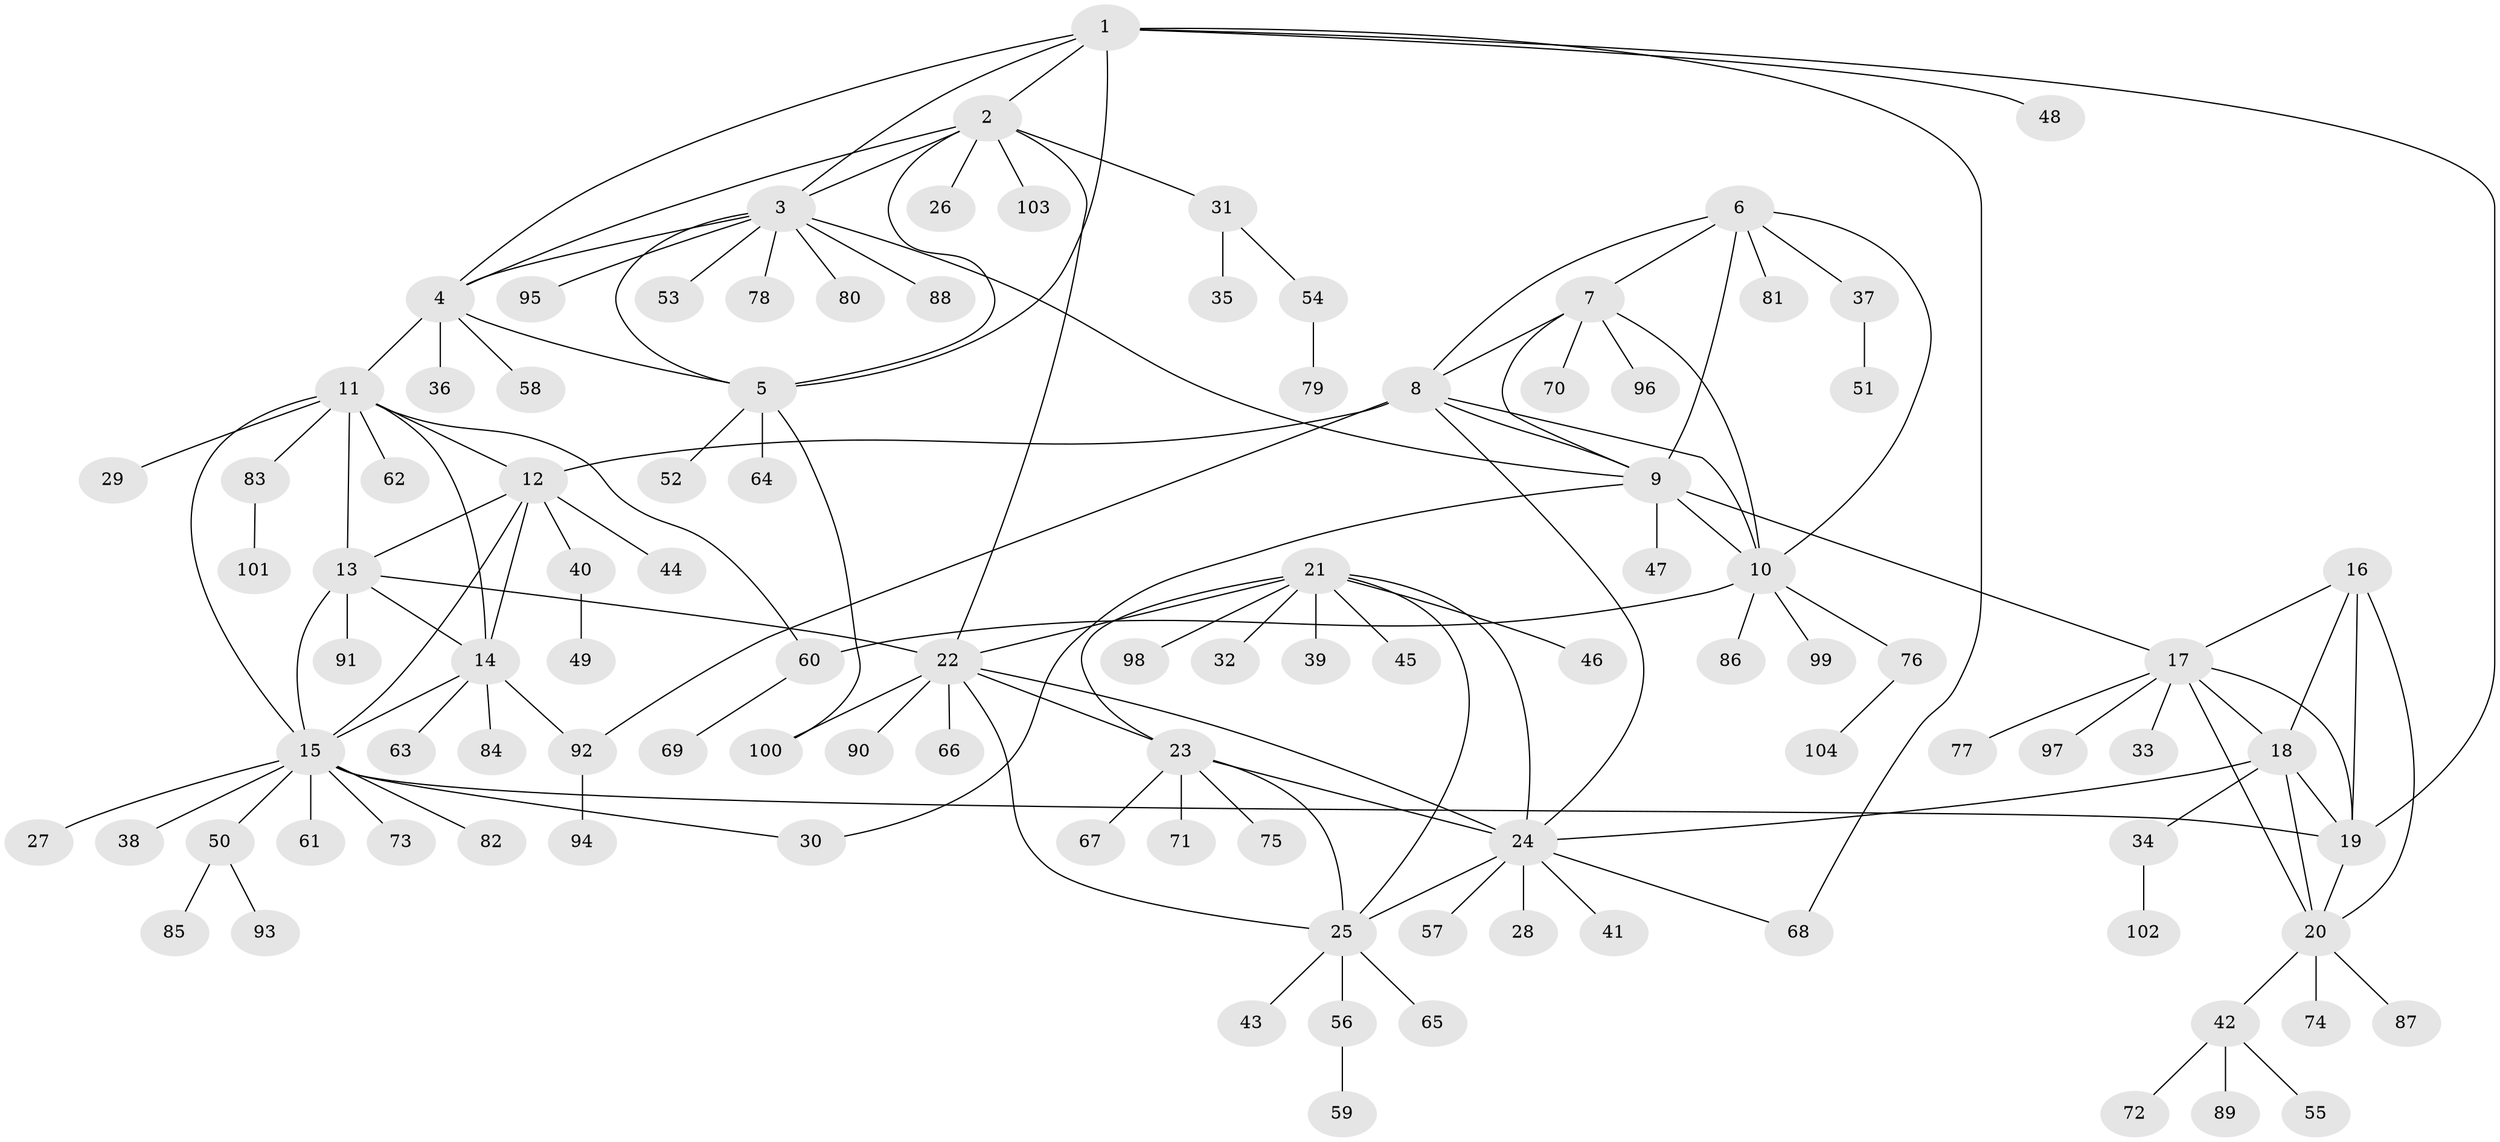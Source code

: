 // Generated by graph-tools (version 1.1) at 2025/02/03/09/25 03:02:49]
// undirected, 104 vertices, 144 edges
graph export_dot {
graph [start="1"]
  node [color=gray90,style=filled];
  1;
  2;
  3;
  4;
  5;
  6;
  7;
  8;
  9;
  10;
  11;
  12;
  13;
  14;
  15;
  16;
  17;
  18;
  19;
  20;
  21;
  22;
  23;
  24;
  25;
  26;
  27;
  28;
  29;
  30;
  31;
  32;
  33;
  34;
  35;
  36;
  37;
  38;
  39;
  40;
  41;
  42;
  43;
  44;
  45;
  46;
  47;
  48;
  49;
  50;
  51;
  52;
  53;
  54;
  55;
  56;
  57;
  58;
  59;
  60;
  61;
  62;
  63;
  64;
  65;
  66;
  67;
  68;
  69;
  70;
  71;
  72;
  73;
  74;
  75;
  76;
  77;
  78;
  79;
  80;
  81;
  82;
  83;
  84;
  85;
  86;
  87;
  88;
  89;
  90;
  91;
  92;
  93;
  94;
  95;
  96;
  97;
  98;
  99;
  100;
  101;
  102;
  103;
  104;
  1 -- 2;
  1 -- 3;
  1 -- 4;
  1 -- 5;
  1 -- 19;
  1 -- 48;
  1 -- 68;
  2 -- 3;
  2 -- 4;
  2 -- 5;
  2 -- 22;
  2 -- 26;
  2 -- 31;
  2 -- 103;
  3 -- 4;
  3 -- 5;
  3 -- 9;
  3 -- 53;
  3 -- 78;
  3 -- 80;
  3 -- 88;
  3 -- 95;
  4 -- 5;
  4 -- 11;
  4 -- 36;
  4 -- 58;
  5 -- 52;
  5 -- 64;
  5 -- 100;
  6 -- 7;
  6 -- 8;
  6 -- 9;
  6 -- 10;
  6 -- 37;
  6 -- 81;
  7 -- 8;
  7 -- 9;
  7 -- 10;
  7 -- 70;
  7 -- 96;
  8 -- 9;
  8 -- 10;
  8 -- 12;
  8 -- 24;
  8 -- 92;
  9 -- 10;
  9 -- 17;
  9 -- 30;
  9 -- 47;
  10 -- 60;
  10 -- 76;
  10 -- 86;
  10 -- 99;
  11 -- 12;
  11 -- 13;
  11 -- 14;
  11 -- 15;
  11 -- 29;
  11 -- 60;
  11 -- 62;
  11 -- 83;
  12 -- 13;
  12 -- 14;
  12 -- 15;
  12 -- 40;
  12 -- 44;
  13 -- 14;
  13 -- 15;
  13 -- 22;
  13 -- 91;
  14 -- 15;
  14 -- 63;
  14 -- 84;
  14 -- 92;
  15 -- 19;
  15 -- 27;
  15 -- 30;
  15 -- 38;
  15 -- 50;
  15 -- 61;
  15 -- 73;
  15 -- 82;
  16 -- 17;
  16 -- 18;
  16 -- 19;
  16 -- 20;
  17 -- 18;
  17 -- 19;
  17 -- 20;
  17 -- 33;
  17 -- 77;
  17 -- 97;
  18 -- 19;
  18 -- 20;
  18 -- 24;
  18 -- 34;
  19 -- 20;
  20 -- 42;
  20 -- 74;
  20 -- 87;
  21 -- 22;
  21 -- 23;
  21 -- 24;
  21 -- 25;
  21 -- 32;
  21 -- 39;
  21 -- 45;
  21 -- 46;
  21 -- 98;
  22 -- 23;
  22 -- 24;
  22 -- 25;
  22 -- 66;
  22 -- 90;
  22 -- 100;
  23 -- 24;
  23 -- 25;
  23 -- 67;
  23 -- 71;
  23 -- 75;
  24 -- 25;
  24 -- 28;
  24 -- 41;
  24 -- 57;
  24 -- 68;
  25 -- 43;
  25 -- 56;
  25 -- 65;
  31 -- 35;
  31 -- 54;
  34 -- 102;
  37 -- 51;
  40 -- 49;
  42 -- 55;
  42 -- 72;
  42 -- 89;
  50 -- 85;
  50 -- 93;
  54 -- 79;
  56 -- 59;
  60 -- 69;
  76 -- 104;
  83 -- 101;
  92 -- 94;
}
